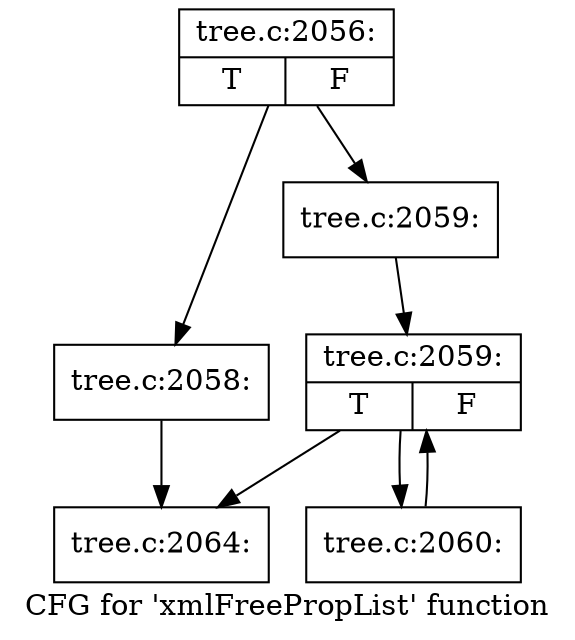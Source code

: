 digraph "CFG for 'xmlFreePropList' function" {
	label="CFG for 'xmlFreePropList' function";

	Node0x4356b10 [shape=record,label="{tree.c:2056:|{<s0>T|<s1>F}}"];
	Node0x4356b10 -> Node0x4356890;
	Node0x4356b10 -> Node0x43568e0;
	Node0x4356890 [shape=record,label="{tree.c:2058:}"];
	Node0x4356890 -> Node0x435da60;
	Node0x43568e0 [shape=record,label="{tree.c:2059:}"];
	Node0x43568e0 -> Node0x435d870;
	Node0x435d870 [shape=record,label="{tree.c:2059:|{<s0>T|<s1>F}}"];
	Node0x435d870 -> Node0x435dc30;
	Node0x435d870 -> Node0x435da60;
	Node0x435dc30 [shape=record,label="{tree.c:2060:}"];
	Node0x435dc30 -> Node0x435d870;
	Node0x435da60 [shape=record,label="{tree.c:2064:}"];
}
